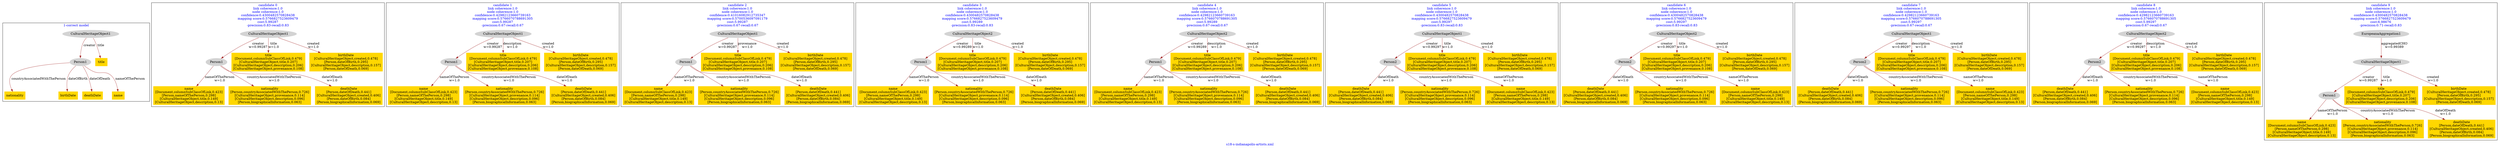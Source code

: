 digraph n0 {
fontcolor="blue"
remincross="true"
label="s18-s-indianapolis-artists.xml"
subgraph cluster_0 {
label="1-correct model"
n2[style="filled",color="white",fillcolor="lightgray",label="CulturalHeritageObject1"];
n3[style="filled",color="white",fillcolor="lightgray",label="Person1"];
n4[shape="plaintext",style="filled",fillcolor="gold",label="title"];
n5[shape="plaintext",style="filled",fillcolor="gold",label="nationality"];
n6[shape="plaintext",style="filled",fillcolor="gold",label="birthDate"];
n7[shape="plaintext",style="filled",fillcolor="gold",label="deathDate"];
n8[shape="plaintext",style="filled",fillcolor="gold",label="name"];
}
subgraph cluster_1 {
label="candidate 0\nlink coherence:1.0\nnode coherence:1.0\nconfidence:0.4300482570828438\nmapping score:0.5766827523609479\ncost:5.99287\n-precision:0.83-recall:0.83"
n10[style="filled",color="white",fillcolor="lightgray",label="CulturalHeritageObject1"];
n11[style="filled",color="white",fillcolor="lightgray",label="Person1"];
n12[shape="plaintext",style="filled",fillcolor="gold",label="name\n[Document,columnSubClassOfLink,0.423]\n[Person,nameOfThePerson,0.298]\n[CulturalHeritageObject,title,0.149]\n[CulturalHeritageObject,description,0.13]"];
n13[shape="plaintext",style="filled",fillcolor="gold",label="title\n[Document,columnSubClassOfLink,0.479]\n[CulturalHeritageObject,title,0.207]\n[CulturalHeritageObject,description,0.206]\n[CulturalHeritageObject,provenance,0.108]"];
n14[shape="plaintext",style="filled",fillcolor="gold",label="nationality\n[Person,countryAssociatedWithThePerson,0.726]\n[CulturalHeritageObject,provenance,0.114]\n[CulturalHeritageObject,description,0.096]\n[Person,biographicalInformation,0.063]"];
n15[shape="plaintext",style="filled",fillcolor="gold",label="deathDate\n[Person,dateOfDeath,0.441]\n[CulturalHeritageObject,created,0.406]\n[Person,dateOfBirth,0.084]\n[Person,biographicalInformation,0.069]"];
n16[shape="plaintext",style="filled",fillcolor="gold",label="birthDate\n[CulturalHeritageObject,created,0.478]\n[Person,dateOfBirth,0.295]\n[CulturalHeritageObject,description,0.157]\n[Person,dateOfDeath,0.069]"];
}
subgraph cluster_2 {
label="candidate 1\nlink coherence:1.0\nnode coherence:1.0\nconfidence:0.42982123660739163\nmapping score:0.5766070788691305\ncost:5.99287\n-precision:0.67-recall:0.67"
n18[style="filled",color="white",fillcolor="lightgray",label="CulturalHeritageObject1"];
n19[style="filled",color="white",fillcolor="lightgray",label="Person1"];
n20[shape="plaintext",style="filled",fillcolor="gold",label="name\n[Document,columnSubClassOfLink,0.423]\n[Person,nameOfThePerson,0.298]\n[CulturalHeritageObject,title,0.149]\n[CulturalHeritageObject,description,0.13]"];
n21[shape="plaintext",style="filled",fillcolor="gold",label="nationality\n[Person,countryAssociatedWithThePerson,0.726]\n[CulturalHeritageObject,provenance,0.114]\n[CulturalHeritageObject,description,0.096]\n[Person,biographicalInformation,0.063]"];
n22[shape="plaintext",style="filled",fillcolor="gold",label="deathDate\n[Person,dateOfDeath,0.441]\n[CulturalHeritageObject,created,0.406]\n[Person,dateOfBirth,0.084]\n[Person,biographicalInformation,0.069]"];
n23[shape="plaintext",style="filled",fillcolor="gold",label="title\n[Document,columnSubClassOfLink,0.479]\n[CulturalHeritageObject,title,0.207]\n[CulturalHeritageObject,description,0.206]\n[CulturalHeritageObject,provenance,0.108]"];
n24[shape="plaintext",style="filled",fillcolor="gold",label="birthDate\n[CulturalHeritageObject,created,0.478]\n[Person,dateOfBirth,0.295]\n[CulturalHeritageObject,description,0.157]\n[Person,dateOfDeath,0.069]"];
}
subgraph cluster_3 {
label="candidate 2\nlink coherence:1.0\nnode coherence:1.0\nconfidence:0.41016082912735347\nmapping score:0.5700536097091179\ncost:5.99287\n-precision:0.67-recall:0.67"
n26[style="filled",color="white",fillcolor="lightgray",label="CulturalHeritageObject1"];
n27[style="filled",color="white",fillcolor="lightgray",label="Person1"];
n28[shape="plaintext",style="filled",fillcolor="gold",label="name\n[Document,columnSubClassOfLink,0.423]\n[Person,nameOfThePerson,0.298]\n[CulturalHeritageObject,title,0.149]\n[CulturalHeritageObject,description,0.13]"];
n29[shape="plaintext",style="filled",fillcolor="gold",label="nationality\n[Person,countryAssociatedWithThePerson,0.726]\n[CulturalHeritageObject,provenance,0.114]\n[CulturalHeritageObject,description,0.096]\n[Person,biographicalInformation,0.063]"];
n30[shape="plaintext",style="filled",fillcolor="gold",label="title\n[Document,columnSubClassOfLink,0.479]\n[CulturalHeritageObject,title,0.207]\n[CulturalHeritageObject,description,0.206]\n[CulturalHeritageObject,provenance,0.108]"];
n31[shape="plaintext",style="filled",fillcolor="gold",label="deathDate\n[Person,dateOfDeath,0.441]\n[CulturalHeritageObject,created,0.406]\n[Person,dateOfBirth,0.084]\n[Person,biographicalInformation,0.069]"];
n32[shape="plaintext",style="filled",fillcolor="gold",label="birthDate\n[CulturalHeritageObject,created,0.478]\n[Person,dateOfBirth,0.295]\n[CulturalHeritageObject,description,0.157]\n[Person,dateOfDeath,0.069]"];
}
subgraph cluster_4 {
label="candidate 3\nlink coherence:1.0\nnode coherence:1.0\nconfidence:0.4300482570828438\nmapping score:0.5766827523609479\ncost:5.99289\n-precision:0.83-recall:0.83"
n34[style="filled",color="white",fillcolor="lightgray",label="CulturalHeritageObject2"];
n35[style="filled",color="white",fillcolor="lightgray",label="Person1"];
n36[shape="plaintext",style="filled",fillcolor="gold",label="name\n[Document,columnSubClassOfLink,0.423]\n[Person,nameOfThePerson,0.298]\n[CulturalHeritageObject,title,0.149]\n[CulturalHeritageObject,description,0.13]"];
n37[shape="plaintext",style="filled",fillcolor="gold",label="nationality\n[Person,countryAssociatedWithThePerson,0.726]\n[CulturalHeritageObject,provenance,0.114]\n[CulturalHeritageObject,description,0.096]\n[Person,biographicalInformation,0.063]"];
n38[shape="plaintext",style="filled",fillcolor="gold",label="title\n[Document,columnSubClassOfLink,0.479]\n[CulturalHeritageObject,title,0.207]\n[CulturalHeritageObject,description,0.206]\n[CulturalHeritageObject,provenance,0.108]"];
n39[shape="plaintext",style="filled",fillcolor="gold",label="deathDate\n[Person,dateOfDeath,0.441]\n[CulturalHeritageObject,created,0.406]\n[Person,dateOfBirth,0.084]\n[Person,biographicalInformation,0.069]"];
n40[shape="plaintext",style="filled",fillcolor="gold",label="birthDate\n[CulturalHeritageObject,created,0.478]\n[Person,dateOfBirth,0.295]\n[CulturalHeritageObject,description,0.157]\n[Person,dateOfDeath,0.069]"];
}
subgraph cluster_5 {
label="candidate 4\nlink coherence:1.0\nnode coherence:1.0\nconfidence:0.42982123660739163\nmapping score:0.5766070788691305\ncost:5.99289\n-precision:0.67-recall:0.67"
n42[style="filled",color="white",fillcolor="lightgray",label="CulturalHeritageObject2"];
n43[style="filled",color="white",fillcolor="lightgray",label="Person1"];
n44[shape="plaintext",style="filled",fillcolor="gold",label="name\n[Document,columnSubClassOfLink,0.423]\n[Person,nameOfThePerson,0.298]\n[CulturalHeritageObject,title,0.149]\n[CulturalHeritageObject,description,0.13]"];
n45[shape="plaintext",style="filled",fillcolor="gold",label="title\n[Document,columnSubClassOfLink,0.479]\n[CulturalHeritageObject,title,0.207]\n[CulturalHeritageObject,description,0.206]\n[CulturalHeritageObject,provenance,0.108]"];
n46[shape="plaintext",style="filled",fillcolor="gold",label="nationality\n[Person,countryAssociatedWithThePerson,0.726]\n[CulturalHeritageObject,provenance,0.114]\n[CulturalHeritageObject,description,0.096]\n[Person,biographicalInformation,0.063]"];
n47[shape="plaintext",style="filled",fillcolor="gold",label="deathDate\n[Person,dateOfDeath,0.441]\n[CulturalHeritageObject,created,0.406]\n[Person,dateOfBirth,0.084]\n[Person,biographicalInformation,0.069]"];
n48[shape="plaintext",style="filled",fillcolor="gold",label="birthDate\n[CulturalHeritageObject,created,0.478]\n[Person,dateOfBirth,0.295]\n[CulturalHeritageObject,description,0.157]\n[Person,dateOfDeath,0.069]"];
}
subgraph cluster_6 {
label="candidate 5\nlink coherence:1.0\nnode coherence:1.0\nconfidence:0.4300482570828438\nmapping score:0.5766827523609479\ncost:5.99297\n-precision:0.83-recall:0.83"
n50[style="filled",color="white",fillcolor="lightgray",label="CulturalHeritageObject1"];
n51[style="filled",color="white",fillcolor="lightgray",label="Person2"];
n52[shape="plaintext",style="filled",fillcolor="gold",label="title\n[Document,columnSubClassOfLink,0.479]\n[CulturalHeritageObject,title,0.207]\n[CulturalHeritageObject,description,0.206]\n[CulturalHeritageObject,provenance,0.108]"];
n53[shape="plaintext",style="filled",fillcolor="gold",label="deathDate\n[Person,dateOfDeath,0.441]\n[CulturalHeritageObject,created,0.406]\n[Person,dateOfBirth,0.084]\n[Person,biographicalInformation,0.069]"];
n54[shape="plaintext",style="filled",fillcolor="gold",label="nationality\n[Person,countryAssociatedWithThePerson,0.726]\n[CulturalHeritageObject,provenance,0.114]\n[CulturalHeritageObject,description,0.096]\n[Person,biographicalInformation,0.063]"];
n55[shape="plaintext",style="filled",fillcolor="gold",label="name\n[Document,columnSubClassOfLink,0.423]\n[Person,nameOfThePerson,0.298]\n[CulturalHeritageObject,title,0.149]\n[CulturalHeritageObject,description,0.13]"];
n56[shape="plaintext",style="filled",fillcolor="gold",label="birthDate\n[CulturalHeritageObject,created,0.478]\n[Person,dateOfBirth,0.295]\n[CulturalHeritageObject,description,0.157]\n[Person,dateOfDeath,0.069]"];
}
subgraph cluster_7 {
label="candidate 6\nlink coherence:1.0\nnode coherence:1.0\nconfidence:0.4300482570828438\nmapping score:0.5766827523609479\ncost:5.99297\n-precision:0.83-recall:0.83"
n58[style="filled",color="white",fillcolor="lightgray",label="CulturalHeritageObject2"];
n59[style="filled",color="white",fillcolor="lightgray",label="Person2"];
n60[shape="plaintext",style="filled",fillcolor="gold",label="deathDate\n[Person,dateOfDeath,0.441]\n[CulturalHeritageObject,created,0.406]\n[Person,dateOfBirth,0.084]\n[Person,biographicalInformation,0.069]"];
n61[shape="plaintext",style="filled",fillcolor="gold",label="nationality\n[Person,countryAssociatedWithThePerson,0.726]\n[CulturalHeritageObject,provenance,0.114]\n[CulturalHeritageObject,description,0.096]\n[Person,biographicalInformation,0.063]"];
n62[shape="plaintext",style="filled",fillcolor="gold",label="name\n[Document,columnSubClassOfLink,0.423]\n[Person,nameOfThePerson,0.298]\n[CulturalHeritageObject,title,0.149]\n[CulturalHeritageObject,description,0.13]"];
n63[shape="plaintext",style="filled",fillcolor="gold",label="title\n[Document,columnSubClassOfLink,0.479]\n[CulturalHeritageObject,title,0.207]\n[CulturalHeritageObject,description,0.206]\n[CulturalHeritageObject,provenance,0.108]"];
n64[shape="plaintext",style="filled",fillcolor="gold",label="birthDate\n[CulturalHeritageObject,created,0.478]\n[Person,dateOfBirth,0.295]\n[CulturalHeritageObject,description,0.157]\n[Person,dateOfDeath,0.069]"];
}
subgraph cluster_8 {
label="candidate 7\nlink coherence:1.0\nnode coherence:1.0\nconfidence:0.42982123660739163\nmapping score:0.5766070788691305\ncost:5.99297\n-precision:0.67-recall:0.67"
n66[style="filled",color="white",fillcolor="lightgray",label="CulturalHeritageObject1"];
n67[style="filled",color="white",fillcolor="lightgray",label="Person2"];
n68[shape="plaintext",style="filled",fillcolor="gold",label="deathDate\n[Person,dateOfDeath,0.441]\n[CulturalHeritageObject,created,0.406]\n[Person,dateOfBirth,0.084]\n[Person,biographicalInformation,0.069]"];
n69[shape="plaintext",style="filled",fillcolor="gold",label="nationality\n[Person,countryAssociatedWithThePerson,0.726]\n[CulturalHeritageObject,provenance,0.114]\n[CulturalHeritageObject,description,0.096]\n[Person,biographicalInformation,0.063]"];
n70[shape="plaintext",style="filled",fillcolor="gold",label="name\n[Document,columnSubClassOfLink,0.423]\n[Person,nameOfThePerson,0.298]\n[CulturalHeritageObject,title,0.149]\n[CulturalHeritageObject,description,0.13]"];
n71[shape="plaintext",style="filled",fillcolor="gold",label="title\n[Document,columnSubClassOfLink,0.479]\n[CulturalHeritageObject,title,0.207]\n[CulturalHeritageObject,description,0.206]\n[CulturalHeritageObject,provenance,0.108]"];
n72[shape="plaintext",style="filled",fillcolor="gold",label="birthDate\n[CulturalHeritageObject,created,0.478]\n[Person,dateOfBirth,0.295]\n[CulturalHeritageObject,description,0.157]\n[Person,dateOfDeath,0.069]"];
}
subgraph cluster_9 {
label="candidate 8\nlink coherence:1.0\nnode coherence:1.0\nconfidence:0.42982123660739163\nmapping score:0.5766070788691305\ncost:5.99297\n-precision:0.67-recall:0.67"
n74[style="filled",color="white",fillcolor="lightgray",label="CulturalHeritageObject2"];
n75[style="filled",color="white",fillcolor="lightgray",label="Person2"];
n76[shape="plaintext",style="filled",fillcolor="gold",label="deathDate\n[Person,dateOfDeath,0.441]\n[CulturalHeritageObject,created,0.406]\n[Person,dateOfBirth,0.084]\n[Person,biographicalInformation,0.069]"];
n77[shape="plaintext",style="filled",fillcolor="gold",label="title\n[Document,columnSubClassOfLink,0.479]\n[CulturalHeritageObject,title,0.207]\n[CulturalHeritageObject,description,0.206]\n[CulturalHeritageObject,provenance,0.108]"];
n78[shape="plaintext",style="filled",fillcolor="gold",label="nationality\n[Person,countryAssociatedWithThePerson,0.726]\n[CulturalHeritageObject,provenance,0.114]\n[CulturalHeritageObject,description,0.096]\n[Person,biographicalInformation,0.063]"];
n79[shape="plaintext",style="filled",fillcolor="gold",label="name\n[Document,columnSubClassOfLink,0.423]\n[Person,nameOfThePerson,0.298]\n[CulturalHeritageObject,title,0.149]\n[CulturalHeritageObject,description,0.13]"];
n80[shape="plaintext",style="filled",fillcolor="gold",label="birthDate\n[CulturalHeritageObject,created,0.478]\n[Person,dateOfBirth,0.295]\n[CulturalHeritageObject,description,0.157]\n[Person,dateOfDeath,0.069]"];
}
subgraph cluster_10 {
label="candidate 9\nlink coherence:1.0\nnode coherence:1.0\nconfidence:0.4300482570828438\nmapping score:0.5766827523609479\ncost:6.98676\n-precision:0.71-recall:0.83"
n82[style="filled",color="white",fillcolor="lightgray",label="CulturalHeritageObject1"];
n83[style="filled",color="white",fillcolor="lightgray",label="Person1"];
n84[style="filled",color="white",fillcolor="lightgray",label="EuropeanaAggregation1"];
n85[shape="plaintext",style="filled",fillcolor="gold",label="name\n[Document,columnSubClassOfLink,0.423]\n[Person,nameOfThePerson,0.298]\n[CulturalHeritageObject,title,0.149]\n[CulturalHeritageObject,description,0.13]"];
n86[shape="plaintext",style="filled",fillcolor="gold",label="title\n[Document,columnSubClassOfLink,0.479]\n[CulturalHeritageObject,title,0.207]\n[CulturalHeritageObject,description,0.206]\n[CulturalHeritageObject,provenance,0.108]"];
n87[shape="plaintext",style="filled",fillcolor="gold",label="nationality\n[Person,countryAssociatedWithThePerson,0.726]\n[CulturalHeritageObject,provenance,0.114]\n[CulturalHeritageObject,description,0.096]\n[Person,biographicalInformation,0.063]"];
n88[shape="plaintext",style="filled",fillcolor="gold",label="deathDate\n[Person,dateOfDeath,0.441]\n[CulturalHeritageObject,created,0.406]\n[Person,dateOfBirth,0.084]\n[Person,biographicalInformation,0.069]"];
n89[shape="plaintext",style="filled",fillcolor="gold",label="birthDate\n[CulturalHeritageObject,created,0.478]\n[Person,dateOfBirth,0.295]\n[CulturalHeritageObject,description,0.157]\n[Person,dateOfDeath,0.069]"];
}
n2 -> n3[color="brown",fontcolor="black",label="creator"]
n2 -> n4[color="brown",fontcolor="black",label="title"]
n3 -> n5[color="brown",fontcolor="black",label="countryAssociatedWithThePerson"]
n3 -> n6[color="brown",fontcolor="black",label="dateOfBirth"]
n3 -> n7[color="brown",fontcolor="black",label="dateOfDeath"]
n3 -> n8[color="brown",fontcolor="black",label="nameOfThePerson"]
n10 -> n11[color="brown",fontcolor="black",label="creator\nw=0.99287"]
n11 -> n12[color="brown",fontcolor="black",label="nameOfThePerson\nw=1.0"]
n10 -> n13[color="brown",fontcolor="black",label="title\nw=1.0"]
n11 -> n14[color="brown",fontcolor="black",label="countryAssociatedWithThePerson\nw=1.0"]
n11 -> n15[color="brown",fontcolor="black",label="dateOfDeath\nw=1.0"]
n10 -> n16[color="brown",fontcolor="black",label="created\nw=1.0"]
n18 -> n19[color="brown",fontcolor="black",label="creator\nw=0.99287"]
n19 -> n20[color="brown",fontcolor="black",label="nameOfThePerson\nw=1.0"]
n19 -> n21[color="brown",fontcolor="black",label="countryAssociatedWithThePerson\nw=1.0"]
n19 -> n22[color="brown",fontcolor="black",label="dateOfDeath\nw=1.0"]
n18 -> n23[color="brown",fontcolor="black",label="description\nw=1.0"]
n18 -> n24[color="brown",fontcolor="black",label="created\nw=1.0"]
n26 -> n27[color="brown",fontcolor="black",label="creator\nw=0.99287"]
n27 -> n28[color="brown",fontcolor="black",label="nameOfThePerson\nw=1.0"]
n27 -> n29[color="brown",fontcolor="black",label="countryAssociatedWithThePerson\nw=1.0"]
n26 -> n30[color="brown",fontcolor="black",label="provenance\nw=1.0"]
n27 -> n31[color="brown",fontcolor="black",label="dateOfDeath\nw=1.0"]
n26 -> n32[color="brown",fontcolor="black",label="created\nw=1.0"]
n34 -> n35[color="brown",fontcolor="black",label="creator\nw=0.99289"]
n35 -> n36[color="brown",fontcolor="black",label="nameOfThePerson\nw=1.0"]
n35 -> n37[color="brown",fontcolor="black",label="countryAssociatedWithThePerson\nw=1.0"]
n34 -> n38[color="brown",fontcolor="black",label="title\nw=1.0"]
n35 -> n39[color="brown",fontcolor="black",label="dateOfDeath\nw=1.0"]
n34 -> n40[color="brown",fontcolor="black",label="created\nw=1.0"]
n42 -> n43[color="brown",fontcolor="black",label="creator\nw=0.99289"]
n43 -> n44[color="brown",fontcolor="black",label="nameOfThePerson\nw=1.0"]
n42 -> n45[color="brown",fontcolor="black",label="description\nw=1.0"]
n43 -> n46[color="brown",fontcolor="black",label="countryAssociatedWithThePerson\nw=1.0"]
n43 -> n47[color="brown",fontcolor="black",label="dateOfDeath\nw=1.0"]
n42 -> n48[color="brown",fontcolor="black",label="created\nw=1.0"]
n50 -> n51[color="brown",fontcolor="black",label="creator\nw=0.99297"]
n50 -> n52[color="brown",fontcolor="black",label="title\nw=1.0"]
n51 -> n53[color="brown",fontcolor="black",label="dateOfDeath\nw=1.0"]
n51 -> n54[color="brown",fontcolor="black",label="countryAssociatedWithThePerson\nw=1.0"]
n51 -> n55[color="brown",fontcolor="black",label="nameOfThePerson\nw=1.0"]
n50 -> n56[color="brown",fontcolor="black",label="created\nw=1.0"]
n58 -> n59[color="brown",fontcolor="black",label="creator\nw=0.99297"]
n59 -> n60[color="brown",fontcolor="black",label="dateOfDeath\nw=1.0"]
n59 -> n61[color="brown",fontcolor="black",label="countryAssociatedWithThePerson\nw=1.0"]
n59 -> n62[color="brown",fontcolor="black",label="nameOfThePerson\nw=1.0"]
n58 -> n63[color="brown",fontcolor="black",label="title\nw=1.0"]
n58 -> n64[color="brown",fontcolor="black",label="created\nw=1.0"]
n66 -> n67[color="brown",fontcolor="black",label="creator\nw=0.99297"]
n67 -> n68[color="brown",fontcolor="black",label="dateOfDeath\nw=1.0"]
n67 -> n69[color="brown",fontcolor="black",label="countryAssociatedWithThePerson\nw=1.0"]
n67 -> n70[color="brown",fontcolor="black",label="nameOfThePerson\nw=1.0"]
n66 -> n71[color="brown",fontcolor="black",label="description\nw=1.0"]
n66 -> n72[color="brown",fontcolor="black",label="created\nw=1.0"]
n74 -> n75[color="brown",fontcolor="black",label="creator\nw=0.99297"]
n75 -> n76[color="brown",fontcolor="black",label="dateOfDeath\nw=1.0"]
n74 -> n77[color="brown",fontcolor="black",label="description\nw=1.0"]
n75 -> n78[color="brown",fontcolor="black",label="countryAssociatedWithThePerson\nw=1.0"]
n75 -> n79[color="brown",fontcolor="black",label="nameOfThePerson\nw=1.0"]
n74 -> n80[color="brown",fontcolor="black",label="created\nw=1.0"]
n82 -> n83[color="brown",fontcolor="black",label="creator\nw=0.99287"]
n84 -> n82[color="brown",fontcolor="black",label="aggregatedCHO\nw=0.99389"]
n83 -> n85[color="brown",fontcolor="black",label="nameOfThePerson\nw=1.0"]
n82 -> n86[color="brown",fontcolor="black",label="title\nw=1.0"]
n83 -> n87[color="brown",fontcolor="black",label="countryAssociatedWithThePerson\nw=1.0"]
n83 -> n88[color="brown",fontcolor="black",label="dateOfDeath\nw=1.0"]
n82 -> n89[color="brown",fontcolor="black",label="created\nw=1.0"]
}
